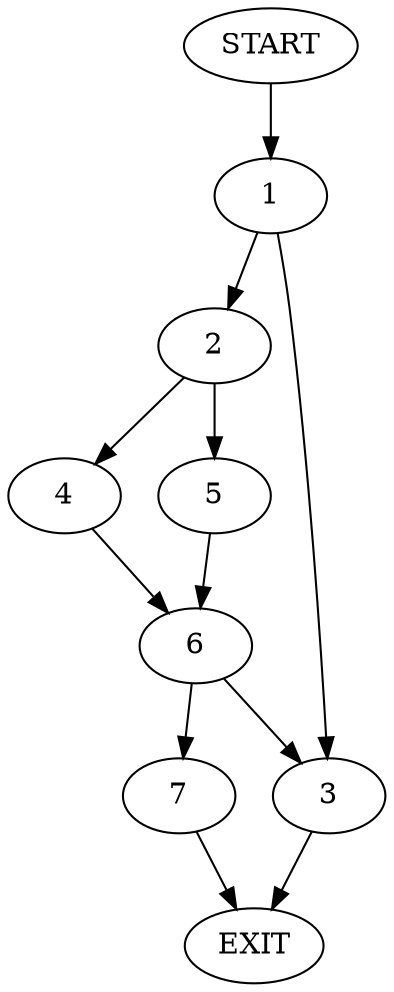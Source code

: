 digraph {
0 [label="START"]
8 [label="EXIT"]
0 -> 1
1 -> 2
1 -> 3
3 -> 8
2 -> 4
2 -> 5
4 -> 6
5 -> 6
6 -> 3
6 -> 7
7 -> 8
}
